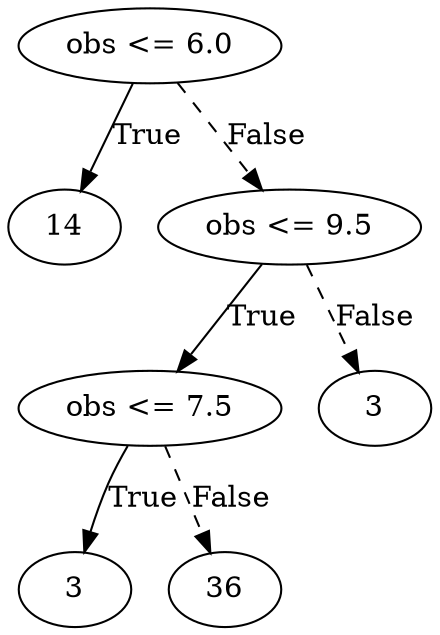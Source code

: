 digraph {
0 [label="obs <= 6.0"];
1 [label="14"];
0 -> 1 [label="True"];
2 [label="obs <= 9.5"];
3 [label="obs <= 7.5"];
4 [label="3"];
3 -> 4 [label="True"];
5 [label="36"];
3 -> 5 [style="dashed", label="False"];
2 -> 3 [label="True"];
6 [label="3"];
2 -> 6 [style="dashed", label="False"];
0 -> 2 [style="dashed", label="False"];

}
